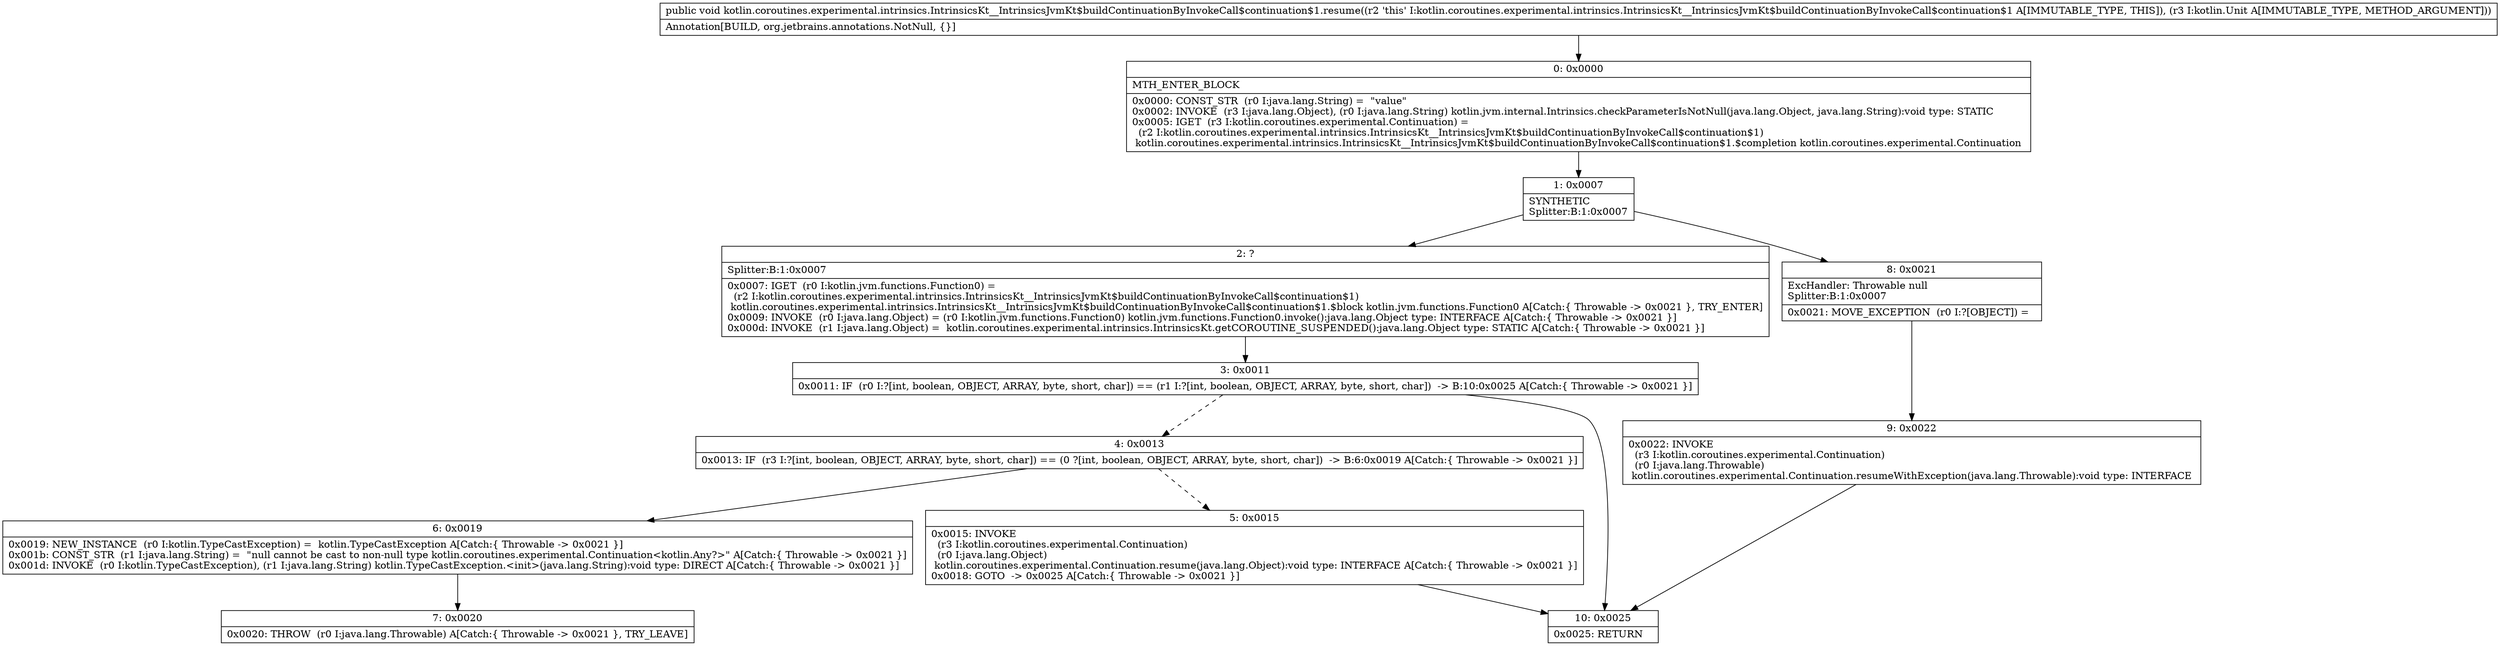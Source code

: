 digraph "CFG forkotlin.coroutines.experimental.intrinsics.IntrinsicsKt__IntrinsicsJvmKt$buildContinuationByInvokeCall$continuation$1.resume(Lkotlin\/Unit;)V" {
Node_0 [shape=record,label="{0\:\ 0x0000|MTH_ENTER_BLOCK\l|0x0000: CONST_STR  (r0 I:java.lang.String) =  \"value\" \l0x0002: INVOKE  (r3 I:java.lang.Object), (r0 I:java.lang.String) kotlin.jvm.internal.Intrinsics.checkParameterIsNotNull(java.lang.Object, java.lang.String):void type: STATIC \l0x0005: IGET  (r3 I:kotlin.coroutines.experimental.Continuation) = \l  (r2 I:kotlin.coroutines.experimental.intrinsics.IntrinsicsKt__IntrinsicsJvmKt$buildContinuationByInvokeCall$continuation$1)\l kotlin.coroutines.experimental.intrinsics.IntrinsicsKt__IntrinsicsJvmKt$buildContinuationByInvokeCall$continuation$1.$completion kotlin.coroutines.experimental.Continuation \l}"];
Node_1 [shape=record,label="{1\:\ 0x0007|SYNTHETIC\lSplitter:B:1:0x0007\l}"];
Node_2 [shape=record,label="{2\:\ ?|Splitter:B:1:0x0007\l|0x0007: IGET  (r0 I:kotlin.jvm.functions.Function0) = \l  (r2 I:kotlin.coroutines.experimental.intrinsics.IntrinsicsKt__IntrinsicsJvmKt$buildContinuationByInvokeCall$continuation$1)\l kotlin.coroutines.experimental.intrinsics.IntrinsicsKt__IntrinsicsJvmKt$buildContinuationByInvokeCall$continuation$1.$block kotlin.jvm.functions.Function0 A[Catch:\{ Throwable \-\> 0x0021 \}, TRY_ENTER]\l0x0009: INVOKE  (r0 I:java.lang.Object) = (r0 I:kotlin.jvm.functions.Function0) kotlin.jvm.functions.Function0.invoke():java.lang.Object type: INTERFACE A[Catch:\{ Throwable \-\> 0x0021 \}]\l0x000d: INVOKE  (r1 I:java.lang.Object) =  kotlin.coroutines.experimental.intrinsics.IntrinsicsKt.getCOROUTINE_SUSPENDED():java.lang.Object type: STATIC A[Catch:\{ Throwable \-\> 0x0021 \}]\l}"];
Node_3 [shape=record,label="{3\:\ 0x0011|0x0011: IF  (r0 I:?[int, boolean, OBJECT, ARRAY, byte, short, char]) == (r1 I:?[int, boolean, OBJECT, ARRAY, byte, short, char])  \-\> B:10:0x0025 A[Catch:\{ Throwable \-\> 0x0021 \}]\l}"];
Node_4 [shape=record,label="{4\:\ 0x0013|0x0013: IF  (r3 I:?[int, boolean, OBJECT, ARRAY, byte, short, char]) == (0 ?[int, boolean, OBJECT, ARRAY, byte, short, char])  \-\> B:6:0x0019 A[Catch:\{ Throwable \-\> 0x0021 \}]\l}"];
Node_5 [shape=record,label="{5\:\ 0x0015|0x0015: INVOKE  \l  (r3 I:kotlin.coroutines.experimental.Continuation)\l  (r0 I:java.lang.Object)\l kotlin.coroutines.experimental.Continuation.resume(java.lang.Object):void type: INTERFACE A[Catch:\{ Throwable \-\> 0x0021 \}]\l0x0018: GOTO  \-\> 0x0025 A[Catch:\{ Throwable \-\> 0x0021 \}]\l}"];
Node_6 [shape=record,label="{6\:\ 0x0019|0x0019: NEW_INSTANCE  (r0 I:kotlin.TypeCastException) =  kotlin.TypeCastException A[Catch:\{ Throwable \-\> 0x0021 \}]\l0x001b: CONST_STR  (r1 I:java.lang.String) =  \"null cannot be cast to non\-null type kotlin.coroutines.experimental.Continuation\<kotlin.Any?\>\" A[Catch:\{ Throwable \-\> 0x0021 \}]\l0x001d: INVOKE  (r0 I:kotlin.TypeCastException), (r1 I:java.lang.String) kotlin.TypeCastException.\<init\>(java.lang.String):void type: DIRECT A[Catch:\{ Throwable \-\> 0x0021 \}]\l}"];
Node_7 [shape=record,label="{7\:\ 0x0020|0x0020: THROW  (r0 I:java.lang.Throwable) A[Catch:\{ Throwable \-\> 0x0021 \}, TRY_LEAVE]\l}"];
Node_8 [shape=record,label="{8\:\ 0x0021|ExcHandler: Throwable null\lSplitter:B:1:0x0007\l|0x0021: MOVE_EXCEPTION  (r0 I:?[OBJECT]) =  \l}"];
Node_9 [shape=record,label="{9\:\ 0x0022|0x0022: INVOKE  \l  (r3 I:kotlin.coroutines.experimental.Continuation)\l  (r0 I:java.lang.Throwable)\l kotlin.coroutines.experimental.Continuation.resumeWithException(java.lang.Throwable):void type: INTERFACE \l}"];
Node_10 [shape=record,label="{10\:\ 0x0025|0x0025: RETURN   \l}"];
MethodNode[shape=record,label="{public void kotlin.coroutines.experimental.intrinsics.IntrinsicsKt__IntrinsicsJvmKt$buildContinuationByInvokeCall$continuation$1.resume((r2 'this' I:kotlin.coroutines.experimental.intrinsics.IntrinsicsKt__IntrinsicsJvmKt$buildContinuationByInvokeCall$continuation$1 A[IMMUTABLE_TYPE, THIS]), (r3 I:kotlin.Unit A[IMMUTABLE_TYPE, METHOD_ARGUMENT]))  | Annotation[BUILD, org.jetbrains.annotations.NotNull, \{\}]\l}"];
MethodNode -> Node_0;
Node_0 -> Node_1;
Node_1 -> Node_2;
Node_1 -> Node_8;
Node_2 -> Node_3;
Node_3 -> Node_4[style=dashed];
Node_3 -> Node_10;
Node_4 -> Node_5[style=dashed];
Node_4 -> Node_6;
Node_5 -> Node_10;
Node_6 -> Node_7;
Node_8 -> Node_9;
Node_9 -> Node_10;
}

